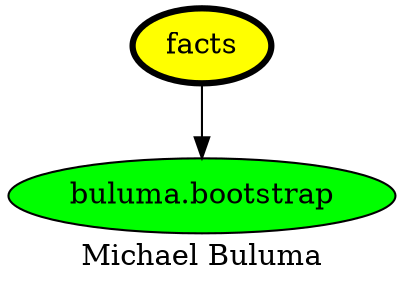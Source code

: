 digraph PhiloDilemma {
  label = "Michael Buluma" ;
  overlap=false
  {
    "facts" [fillcolor=yellow style=filled penwidth=3]
    "buluma.bootstrap" [fillcolor=green style=filled]
  }
  "facts" -> "buluma.bootstrap"
}
